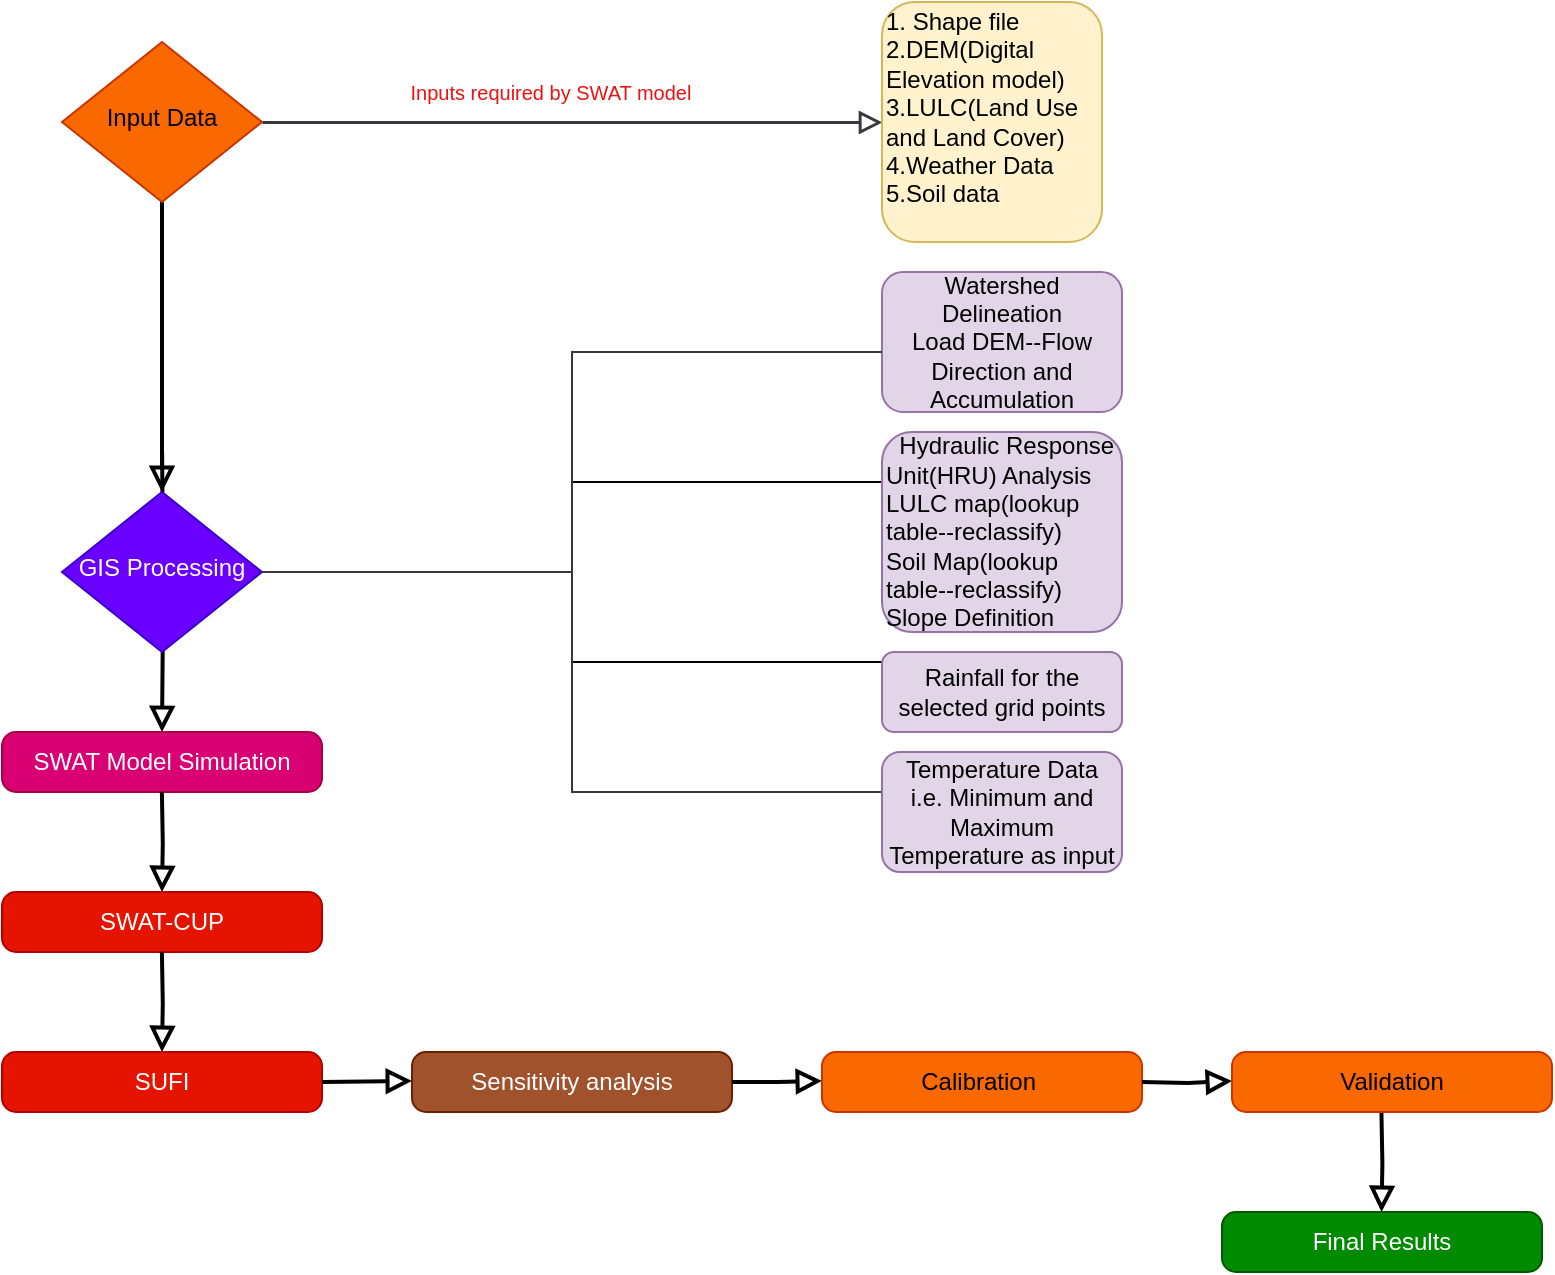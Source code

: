 <mxfile version="24.6.4" type="github">
  <diagram id="C5RBs43oDa-KdzZeNtuy" name="Page-1">
    <mxGraphModel dx="875" dy="464" grid="1" gridSize="10" guides="1" tooltips="1" connect="1" arrows="1" fold="1" page="1" pageScale="1" pageWidth="827" pageHeight="1169" math="0" shadow="0">
      <root>
        <mxCell id="WIyWlLk6GJQsqaUBKTNV-0" />
        <mxCell id="WIyWlLk6GJQsqaUBKTNV-1" parent="WIyWlLk6GJQsqaUBKTNV-0" />
        <mxCell id="WIyWlLk6GJQsqaUBKTNV-4" value="" style="rounded=0;html=1;jettySize=auto;orthogonalLoop=1;fontSize=11;endArrow=block;endFill=0;endSize=8;strokeWidth=2;shadow=0;labelBackgroundColor=none;edgeStyle=orthogonalEdgeStyle;exitX=0.5;exitY=1;exitDx=0;exitDy=0;" parent="WIyWlLk6GJQsqaUBKTNV-1" source="WIyWlLk6GJQsqaUBKTNV-6" target="WIyWlLk6GJQsqaUBKTNV-10" edge="1">
          <mxGeometry y="20" relative="1" as="geometry">
            <mxPoint as="offset" />
            <mxPoint x="220" y="130" as="sourcePoint" />
          </mxGeometry>
        </mxCell>
        <mxCell id="WIyWlLk6GJQsqaUBKTNV-5" value="" style="edgeStyle=orthogonalEdgeStyle;rounded=0;html=1;jettySize=auto;orthogonalLoop=1;fontSize=11;endArrow=block;endFill=0;endSize=8;strokeWidth=1.5;shadow=0;labelBackgroundColor=none;fillColor=#ffcc99;strokeColor=#36393d;curved=0;" parent="WIyWlLk6GJQsqaUBKTNV-1" source="WIyWlLk6GJQsqaUBKTNV-6" target="WIyWlLk6GJQsqaUBKTNV-7" edge="1">
          <mxGeometry y="10" relative="1" as="geometry">
            <mxPoint as="offset" />
          </mxGeometry>
        </mxCell>
        <mxCell id="WIyWlLk6GJQsqaUBKTNV-6" value="Input Data" style="rhombus;whiteSpace=wrap;html=1;shadow=0;fontFamily=Helvetica;fontSize=12;align=center;strokeWidth=1;spacing=6;spacingTop=-4;fillColor=#fa6800;strokeColor=#C73500;fontColor=#000000;" parent="WIyWlLk6GJQsqaUBKTNV-1" vertex="1">
          <mxGeometry x="170" y="45" width="100" height="80" as="geometry" />
        </mxCell>
        <mxCell id="WIyWlLk6GJQsqaUBKTNV-7" value="&lt;div style=&quot;&quot;&gt;1. Shape file&amp;nbsp; &amp;nbsp;&lt;/div&gt;&lt;div style=&quot;&quot;&gt;&lt;span style=&quot;background-color: initial;&quot;&gt;2.DEM(Digital Elevation model)&lt;/span&gt;&lt;/div&gt;&lt;div style=&quot;&quot;&gt;3.LULC(Land Use and Land Cover)&lt;/div&gt;&lt;div style=&quot;&quot;&gt;4.Weather Data&lt;/div&gt;&lt;div style=&quot;&quot;&gt;5.Soil data&lt;/div&gt;&lt;div style=&quot;&quot;&gt;&lt;br&gt;&lt;/div&gt;" style="rounded=1;whiteSpace=wrap;html=1;fontSize=12;glass=0;strokeWidth=1;shadow=0;align=left;fillColor=#fff2cc;strokeColor=#d6b656;" parent="WIyWlLk6GJQsqaUBKTNV-1" vertex="1">
          <mxGeometry x="580" y="25" width="110" height="120" as="geometry" />
        </mxCell>
        <mxCell id="WIyWlLk6GJQsqaUBKTNV-8" value="" style="rounded=0;html=1;jettySize=auto;orthogonalLoop=1;fontSize=11;endArrow=block;endFill=0;endSize=8;strokeWidth=2;shadow=0;labelBackgroundColor=none;edgeStyle=orthogonalEdgeStyle;entryX=0.5;entryY=0;entryDx=0;entryDy=0;" parent="WIyWlLk6GJQsqaUBKTNV-1" target="2zxvoeg9tNZYInOulu1J-22" edge="1">
          <mxGeometry x="0.333" y="20" relative="1" as="geometry">
            <mxPoint as="offset" />
            <mxPoint x="220.059" y="249.953" as="sourcePoint" />
            <mxPoint x="220" y="380" as="targetPoint" />
          </mxGeometry>
        </mxCell>
        <mxCell id="WIyWlLk6GJQsqaUBKTNV-10" value="GIS Processing" style="rhombus;whiteSpace=wrap;html=1;shadow=0;fontFamily=Helvetica;fontSize=12;align=center;strokeWidth=1;spacing=6;spacingTop=-4;fillColor=#6a00ff;strokeColor=#3700CC;fontColor=#ffffff;" parent="WIyWlLk6GJQsqaUBKTNV-1" vertex="1">
          <mxGeometry x="170" y="270" width="100" height="80" as="geometry" />
        </mxCell>
        <mxCell id="2zxvoeg9tNZYInOulu1J-0" value="Inputs required by SWAT model" style="text;html=1;align=center;verticalAlign=middle;resizable=0;points=[];autosize=1;fillColor=none;fontSize=10;fontColor=#ee1111;" parent="WIyWlLk6GJQsqaUBKTNV-1" vertex="1">
          <mxGeometry x="334" y="55" width="160" height="30" as="geometry" />
        </mxCell>
        <mxCell id="2zxvoeg9tNZYInOulu1J-5" value="" style="strokeWidth=1;html=1;shape=mxgraph.flowchart.annotation_2;align=left;labelPosition=right;pointerEvents=1;" parent="WIyWlLk6GJQsqaUBKTNV-1" vertex="1">
          <mxGeometry x="270" y="265" width="310" height="90" as="geometry" />
        </mxCell>
        <mxCell id="2zxvoeg9tNZYInOulu1J-8" value="" style="strokeWidth=1;html=1;shape=mxgraph.flowchart.annotation_2;align=left;labelPosition=right;pointerEvents=1;" parent="WIyWlLk6GJQsqaUBKTNV-1" vertex="1">
          <mxGeometry x="270.01" y="200" width="309.99" height="220" as="geometry" />
        </mxCell>
        <mxCell id="2zxvoeg9tNZYInOulu1J-11" value="Watershed Delineation&lt;div&gt;Load DEM--Flow Direction and Accumulation&lt;/div&gt;" style="rounded=1;whiteSpace=wrap;html=1;fillColor=#e1d5e7;strokeColor=#9673a6;" parent="WIyWlLk6GJQsqaUBKTNV-1" vertex="1">
          <mxGeometry x="580" y="160" width="120" height="70" as="geometry" />
        </mxCell>
        <mxCell id="2zxvoeg9tNZYInOulu1J-12" value="" style="strokeWidth=1;html=1;shape=mxgraph.flowchart.annotation_2;align=left;labelPosition=right;pointerEvents=1;fillColor=#FFFF88;strokeColor=#36393d;" parent="WIyWlLk6GJQsqaUBKTNV-1" vertex="1">
          <mxGeometry x="270.01" y="200" width="309.99" height="220" as="geometry" />
        </mxCell>
        <mxCell id="2zxvoeg9tNZYInOulu1J-13" value="&lt;div style=&quot;&quot;&gt;&lt;span style=&quot;background-color: initial;&quot;&gt;&amp;nbsp; Hydraulic Response Unit(HRU) Analysis&lt;/span&gt;&lt;/div&gt;&lt;div style=&quot;&quot;&gt;LULC map(lookup table--reclassify)&lt;/div&gt;&lt;div style=&quot;&quot;&gt;Soil Map(&lt;span style=&quot;background-color: initial;&quot;&gt;lookup table--reclassify)&lt;/span&gt;&lt;/div&gt;&lt;div style=&quot;&quot;&gt;&lt;span style=&quot;background-color: initial;&quot;&gt;Slope Definition&lt;/span&gt;&lt;/div&gt;" style="rounded=1;whiteSpace=wrap;html=1;align=left;fillColor=#e1d5e7;strokeColor=#9673a6;" parent="WIyWlLk6GJQsqaUBKTNV-1" vertex="1">
          <mxGeometry x="580" y="240" width="120" height="100" as="geometry" />
        </mxCell>
        <mxCell id="2zxvoeg9tNZYInOulu1J-14" value="Temperature Data&lt;div&gt;i.e. Minimum and Maximum Temperature as input&lt;/div&gt;" style="rounded=1;whiteSpace=wrap;html=1;fillColor=#e1d5e7;strokeColor=#9673a6;" parent="WIyWlLk6GJQsqaUBKTNV-1" vertex="1">
          <mxGeometry x="580" y="400" width="120" height="60" as="geometry" />
        </mxCell>
        <mxCell id="2zxvoeg9tNZYInOulu1J-15" value="Rainfall for the selected grid points" style="rounded=1;whiteSpace=wrap;html=1;fillColor=#e1d5e7;strokeColor=#9673a6;" parent="WIyWlLk6GJQsqaUBKTNV-1" vertex="1">
          <mxGeometry x="580" y="350" width="120" height="40" as="geometry" />
        </mxCell>
        <mxCell id="2zxvoeg9tNZYInOulu1J-22" value="SWAT Model Simulation" style="rounded=1;whiteSpace=wrap;html=1;absoluteArcSize=1;arcSize=14;strokeWidth=1;fillColor=#d80073;fontColor=#ffffff;strokeColor=#A50040;" parent="WIyWlLk6GJQsqaUBKTNV-1" vertex="1">
          <mxGeometry x="140" y="390" width="160" height="30" as="geometry" />
        </mxCell>
        <mxCell id="2zxvoeg9tNZYInOulu1J-23" value="" style="rounded=0;html=1;jettySize=auto;orthogonalLoop=1;fontSize=11;endArrow=block;endFill=0;endSize=8;strokeWidth=2;shadow=0;labelBackgroundColor=none;edgeStyle=orthogonalEdgeStyle;exitX=0.5;exitY=1;exitDx=0;exitDy=0;" parent="WIyWlLk6GJQsqaUBKTNV-1" edge="1">
          <mxGeometry y="20" relative="1" as="geometry">
            <mxPoint as="offset" />
            <mxPoint x="219.94" y="420" as="sourcePoint" />
            <mxPoint x="220" y="470" as="targetPoint" />
          </mxGeometry>
        </mxCell>
        <mxCell id="2zxvoeg9tNZYInOulu1J-26" value="SWAT-CUP" style="rounded=1;whiteSpace=wrap;html=1;absoluteArcSize=1;arcSize=14;strokeWidth=1;fillColor=#e51400;fontColor=#ffffff;strokeColor=#B20000;" parent="WIyWlLk6GJQsqaUBKTNV-1" vertex="1">
          <mxGeometry x="140" y="470" width="160" height="30" as="geometry" />
        </mxCell>
        <mxCell id="2zxvoeg9tNZYInOulu1J-27" value="" style="rounded=0;html=1;jettySize=auto;orthogonalLoop=1;fontSize=11;endArrow=block;endFill=0;endSize=8;strokeWidth=2;shadow=0;labelBackgroundColor=none;edgeStyle=orthogonalEdgeStyle;exitX=0.5;exitY=1;exitDx=0;exitDy=0;" parent="WIyWlLk6GJQsqaUBKTNV-1" edge="1">
          <mxGeometry y="20" relative="1" as="geometry">
            <mxPoint as="offset" />
            <mxPoint x="219.94" y="500" as="sourcePoint" />
            <mxPoint x="220" y="550" as="targetPoint" />
          </mxGeometry>
        </mxCell>
        <mxCell id="2zxvoeg9tNZYInOulu1J-28" value="SUFI" style="rounded=1;whiteSpace=wrap;html=1;absoluteArcSize=1;arcSize=14;strokeWidth=1;fillColor=#e51400;fontColor=#ffffff;strokeColor=#B20000;" parent="WIyWlLk6GJQsqaUBKTNV-1" vertex="1">
          <mxGeometry x="140" y="550" width="160" height="30" as="geometry" />
        </mxCell>
        <mxCell id="2zxvoeg9tNZYInOulu1J-29" value="" style="rounded=0;html=1;jettySize=auto;orthogonalLoop=1;fontSize=11;endArrow=block;endFill=0;endSize=8;strokeWidth=2;shadow=0;labelBackgroundColor=none;edgeStyle=orthogonalEdgeStyle;exitX=1;exitY=0.5;exitDx=0;exitDy=0;" parent="WIyWlLk6GJQsqaUBKTNV-1" source="2zxvoeg9tNZYInOulu1J-28" edge="1">
          <mxGeometry y="20" relative="1" as="geometry">
            <mxPoint as="offset" />
            <mxPoint x="305" y="564.5" as="sourcePoint" />
            <mxPoint x="345" y="564.5" as="targetPoint" />
          </mxGeometry>
        </mxCell>
        <mxCell id="2zxvoeg9tNZYInOulu1J-30" value="Sensitivity analysis" style="rounded=1;whiteSpace=wrap;html=1;absoluteArcSize=1;arcSize=14;strokeWidth=1;fillColor=#a0522d;fontColor=#ffffff;strokeColor=#6D1F00;" parent="WIyWlLk6GJQsqaUBKTNV-1" vertex="1">
          <mxGeometry x="345" y="550" width="160" height="30" as="geometry" />
        </mxCell>
        <mxCell id="2zxvoeg9tNZYInOulu1J-33" value="" style="rounded=0;html=1;jettySize=auto;orthogonalLoop=1;fontSize=11;endArrow=block;endFill=0;endSize=8;strokeWidth=2;shadow=0;labelBackgroundColor=none;edgeStyle=orthogonalEdgeStyle;exitX=1;exitY=0.5;exitDx=0;exitDy=0;" parent="WIyWlLk6GJQsqaUBKTNV-1" edge="1">
          <mxGeometry y="20" relative="1" as="geometry">
            <mxPoint as="offset" />
            <mxPoint x="505" y="565" as="sourcePoint" />
            <mxPoint x="550" y="564.5" as="targetPoint" />
            <Array as="points">
              <mxPoint x="528" y="565" />
            </Array>
          </mxGeometry>
        </mxCell>
        <mxCell id="2zxvoeg9tNZYInOulu1J-34" value="Calibration&amp;nbsp;" style="rounded=1;whiteSpace=wrap;html=1;absoluteArcSize=1;arcSize=14;strokeWidth=1;fillColor=#fa6800;fontColor=#000000;strokeColor=#C73500;" parent="WIyWlLk6GJQsqaUBKTNV-1" vertex="1">
          <mxGeometry x="550" y="550" width="160" height="30" as="geometry" />
        </mxCell>
        <mxCell id="2zxvoeg9tNZYInOulu1J-36" value="" style="rounded=0;html=1;jettySize=auto;orthogonalLoop=1;fontSize=11;endArrow=block;endFill=0;endSize=8;strokeWidth=2;shadow=0;labelBackgroundColor=none;edgeStyle=orthogonalEdgeStyle;exitX=0.5;exitY=1;exitDx=0;exitDy=0;" parent="WIyWlLk6GJQsqaUBKTNV-1" edge="1">
          <mxGeometry y="20" relative="1" as="geometry">
            <mxPoint as="offset" />
            <mxPoint x="829.71" y="580" as="sourcePoint" />
            <mxPoint x="829.77" y="630" as="targetPoint" />
          </mxGeometry>
        </mxCell>
        <mxCell id="2zxvoeg9tNZYInOulu1J-37" value="Final Results" style="rounded=1;whiteSpace=wrap;html=1;absoluteArcSize=1;arcSize=14;strokeWidth=1;fillColor=#008a00;fontColor=#ffffff;strokeColor=#005700;" parent="WIyWlLk6GJQsqaUBKTNV-1" vertex="1">
          <mxGeometry x="750" y="630" width="160" height="30" as="geometry" />
        </mxCell>
        <mxCell id="2zxvoeg9tNZYInOulu1J-38" value="" style="rounded=0;html=1;jettySize=auto;orthogonalLoop=1;fontSize=11;endArrow=block;endFill=0;endSize=8;strokeWidth=2;shadow=0;labelBackgroundColor=none;edgeStyle=orthogonalEdgeStyle;exitX=1;exitY=0.5;exitDx=0;exitDy=0;" parent="WIyWlLk6GJQsqaUBKTNV-1" edge="1">
          <mxGeometry y="20" relative="1" as="geometry">
            <mxPoint as="offset" />
            <mxPoint x="710" y="565" as="sourcePoint" />
            <mxPoint x="755" y="564.5" as="targetPoint" />
          </mxGeometry>
        </mxCell>
        <mxCell id="2zxvoeg9tNZYInOulu1J-39" value="Validation" style="rounded=1;whiteSpace=wrap;html=1;absoluteArcSize=1;arcSize=14;strokeWidth=1;fillColor=#fa6800;fontColor=#000000;strokeColor=#C73500;" parent="WIyWlLk6GJQsqaUBKTNV-1" vertex="1">
          <mxGeometry x="755" y="550" width="160" height="30" as="geometry" />
        </mxCell>
      </root>
    </mxGraphModel>
  </diagram>
</mxfile>
